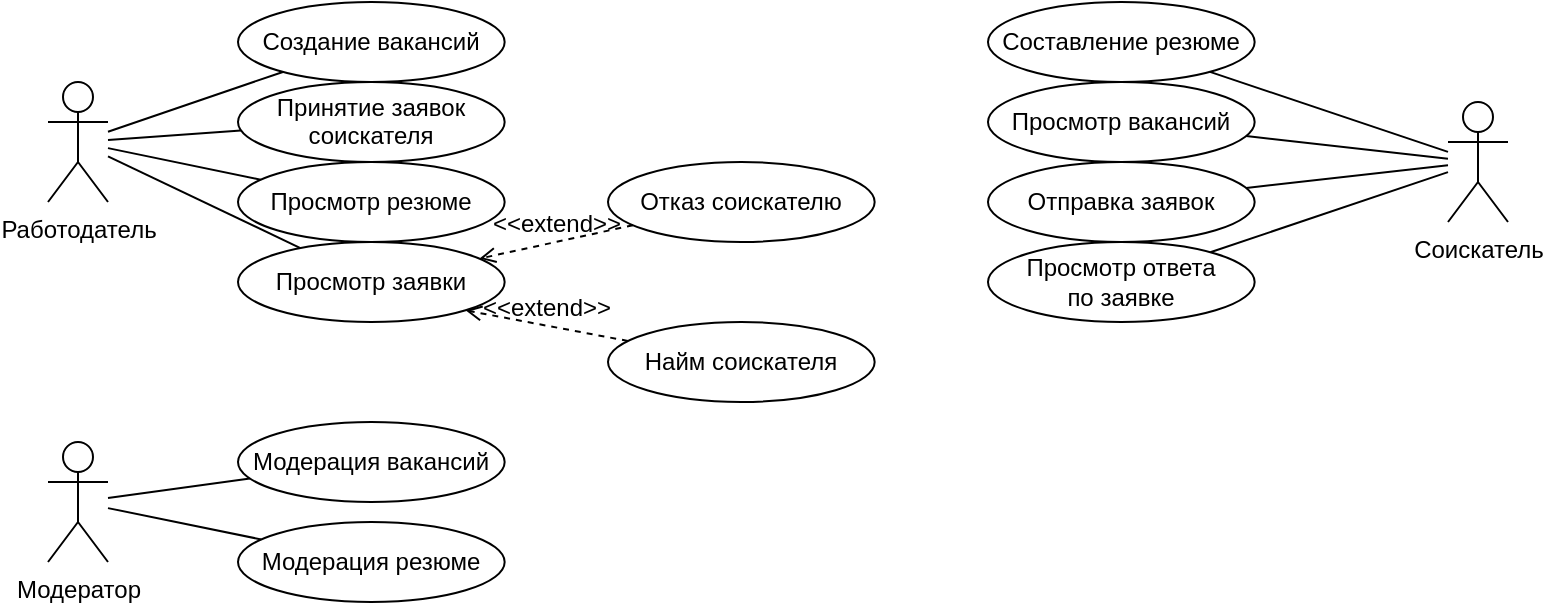 <mxfile version="15.9.1" type="github">
  <diagram id="fjzsLq3IniIXp9aOtvTI" name="Page-1">
    <mxGraphModel dx="1382" dy="764" grid="1" gridSize="10" guides="1" tooltips="1" connect="1" arrows="1" fold="1" page="1" pageScale="1" pageWidth="827" pageHeight="1169" math="0" shadow="0">
      <root>
        <mxCell id="0" />
        <mxCell id="1" parent="0" />
        <mxCell id="CcIp5QZzz_aBqonarOhr-11" style="edgeStyle=none;rounded=0;orthogonalLoop=1;jettySize=auto;html=1;fontSize=12;endArrow=none;endFill=0;" parent="1" source="DT9ul_qBTx6qvtO5IMJX-2" target="CcIp5QZzz_aBqonarOhr-12" edge="1">
          <mxGeometry relative="1" as="geometry">
            <mxPoint x="190" y="230" as="targetPoint" />
          </mxGeometry>
        </mxCell>
        <mxCell id="DT9ul_qBTx6qvtO5IMJX-2" value="Работодатель" style="shape=umlActor;verticalLabelPosition=bottom;verticalAlign=top;html=1;outlineConnect=0;" parent="1" vertex="1">
          <mxGeometry x="50" y="90" width="30" height="60" as="geometry" />
        </mxCell>
        <mxCell id="CcIp5QZzz_aBqonarOhr-4" value="" style="edgeStyle=none;rounded=0;orthogonalLoop=1;jettySize=auto;html=1;fontSize=12;endArrow=none;endFill=0;" parent="1" source="DT9ul_qBTx6qvtO5IMJX-3" target="DT9ul_qBTx6qvtO5IMJX-2" edge="1">
          <mxGeometry relative="1" as="geometry" />
        </mxCell>
        <mxCell id="DT9ul_qBTx6qvtO5IMJX-3" value="&lt;p style=&quot;line-height: 110% ; font-size: 12px&quot;&gt;Создание вакансий&lt;/p&gt;" style="ellipse;whiteSpace=wrap;html=1;fontSize=12;" parent="1" vertex="1">
          <mxGeometry x="145" y="50" width="133.33" height="40" as="geometry" />
        </mxCell>
        <mxCell id="CcIp5QZzz_aBqonarOhr-5" value="" style="edgeStyle=none;rounded=0;orthogonalLoop=1;jettySize=auto;html=1;fontSize=12;endArrow=none;endFill=0;" parent="1" source="DT9ul_qBTx6qvtO5IMJX-7" target="DT9ul_qBTx6qvtO5IMJX-2" edge="1">
          <mxGeometry relative="1" as="geometry" />
        </mxCell>
        <mxCell id="DT9ul_qBTx6qvtO5IMJX-7" value="&lt;p style=&quot;line-height: 110% ; font-size: 12px&quot;&gt;Принятие заявок соискателя&lt;/p&gt;" style="ellipse;whiteSpace=wrap;html=1;fontSize=12;" parent="1" vertex="1">
          <mxGeometry x="145" y="90" width="133.33" height="40" as="geometry" />
        </mxCell>
        <mxCell id="CcIp5QZzz_aBqonarOhr-6" style="edgeStyle=none;rounded=0;orthogonalLoop=1;jettySize=auto;html=1;fontSize=12;endArrow=none;endFill=0;" parent="1" source="DT9ul_qBTx6qvtO5IMJX-10" target="DT9ul_qBTx6qvtO5IMJX-2" edge="1">
          <mxGeometry relative="1" as="geometry" />
        </mxCell>
        <mxCell id="DT9ul_qBTx6qvtO5IMJX-10" value="&lt;p style=&quot;line-height: 110% ; font-size: 12px&quot;&gt;Просмотр резюме&lt;/p&gt;" style="ellipse;whiteSpace=wrap;html=1;fontSize=12;" parent="1" vertex="1">
          <mxGeometry x="145" y="130" width="133.33" height="40" as="geometry" />
        </mxCell>
        <mxCell id="DT9ul_qBTx6qvtO5IMJX-14" value="&lt;p style=&quot;line-height: 110% ; font-size: 12px&quot;&gt;Составление резюме&lt;/p&gt;" style="ellipse;whiteSpace=wrap;html=1;fontSize=12;" parent="1" vertex="1">
          <mxGeometry x="520" y="50" width="133.33" height="40" as="geometry" />
        </mxCell>
        <mxCell id="CcIp5QZzz_aBqonarOhr-7" style="edgeStyle=none;rounded=0;orthogonalLoop=1;jettySize=auto;html=1;fontSize=12;endArrow=none;endFill=0;" parent="1" source="DT9ul_qBTx6qvtO5IMJX-16" target="DT9ul_qBTx6qvtO5IMJX-14" edge="1">
          <mxGeometry relative="1" as="geometry" />
        </mxCell>
        <mxCell id="CcIp5QZzz_aBqonarOhr-8" style="edgeStyle=none;rounded=0;orthogonalLoop=1;jettySize=auto;html=1;fontSize=12;endArrow=none;endFill=0;" parent="1" source="DT9ul_qBTx6qvtO5IMJX-16" target="DT9ul_qBTx6qvtO5IMJX-18" edge="1">
          <mxGeometry relative="1" as="geometry" />
        </mxCell>
        <mxCell id="CcIp5QZzz_aBqonarOhr-9" style="edgeStyle=none;rounded=0;orthogonalLoop=1;jettySize=auto;html=1;fontSize=12;endArrow=none;endFill=0;" parent="1" source="DT9ul_qBTx6qvtO5IMJX-16" target="DT9ul_qBTx6qvtO5IMJX-21" edge="1">
          <mxGeometry relative="1" as="geometry" />
        </mxCell>
        <mxCell id="DT9ul_qBTx6qvtO5IMJX-16" value="Соискатель" style="shape=umlActor;verticalLabelPosition=bottom;verticalAlign=top;html=1;outlineConnect=0;" parent="1" vertex="1">
          <mxGeometry x="750" y="100" width="30" height="60" as="geometry" />
        </mxCell>
        <mxCell id="DT9ul_qBTx6qvtO5IMJX-18" value="&lt;p style=&quot;line-height: 110% ; font-size: 12px&quot;&gt;Просмотр вакансий&lt;br&gt;&lt;/p&gt;" style="ellipse;whiteSpace=wrap;html=1;fontSize=12;" parent="1" vertex="1">
          <mxGeometry x="520" y="90" width="133.33" height="40" as="geometry" />
        </mxCell>
        <mxCell id="DT9ul_qBTx6qvtO5IMJX-21" value="&lt;p style=&quot;line-height: 110% ; font-size: 12px&quot;&gt;Отправка заявок&lt;/p&gt;" style="ellipse;whiteSpace=wrap;html=1;fontSize=12;" parent="1" vertex="1">
          <mxGeometry x="520" y="130" width="133.33" height="40" as="geometry" />
        </mxCell>
        <mxCell id="CcIp5QZzz_aBqonarOhr-10" style="edgeStyle=none;rounded=0;orthogonalLoop=1;jettySize=auto;html=1;fontSize=12;endArrow=none;endFill=0;" parent="1" source="DT9ul_qBTx6qvtO5IMJX-24" target="DT9ul_qBTx6qvtO5IMJX-25" edge="1">
          <mxGeometry relative="1" as="geometry" />
        </mxCell>
        <mxCell id="DT9ul_qBTx6qvtO5IMJX-24" value="Модератор" style="shape=umlActor;verticalLabelPosition=bottom;verticalAlign=top;html=1;outlineConnect=0;" parent="1" vertex="1">
          <mxGeometry x="50" y="270" width="30" height="60" as="geometry" />
        </mxCell>
        <mxCell id="DT9ul_qBTx6qvtO5IMJX-25" value="&lt;p style=&quot;line-height: 110% ; font-size: 12px&quot;&gt;Модерация вакансий&lt;/p&gt;" style="ellipse;whiteSpace=wrap;html=1;fontSize=12;" parent="1" vertex="1">
          <mxGeometry x="145" y="260" width="133.33" height="40" as="geometry" />
        </mxCell>
        <mxCell id="CcIp5QZzz_aBqonarOhr-12" value="Просмотр заявки" style="ellipse;whiteSpace=wrap;html=1;fontSize=12;" parent="1" vertex="1">
          <mxGeometry x="145" y="170" width="133.33" height="40" as="geometry" />
        </mxCell>
        <mxCell id="CcIp5QZzz_aBqonarOhr-13" value="Отказ соискателю" style="ellipse;whiteSpace=wrap;html=1;fontSize=12;" parent="1" vertex="1">
          <mxGeometry x="330" y="130" width="133.33" height="40" as="geometry" />
        </mxCell>
        <mxCell id="CcIp5QZzz_aBqonarOhr-14" value="Найм соискателя" style="ellipse;whiteSpace=wrap;html=1;fontSize=12;" parent="1" vertex="1">
          <mxGeometry x="330" y="210" width="133.33" height="40" as="geometry" />
        </mxCell>
        <mxCell id="CcIp5QZzz_aBqonarOhr-15" value="&amp;lt;&amp;lt;extend&amp;gt;&amp;gt;" style="html=1;verticalAlign=bottom;labelBackgroundColor=none;endArrow=open;endFill=0;dashed=1;fontSize=12;" parent="1" source="CcIp5QZzz_aBqonarOhr-13" target="CcIp5QZzz_aBqonarOhr-12" edge="1">
          <mxGeometry width="160" relative="1" as="geometry">
            <mxPoint x="240" y="200" as="sourcePoint" />
            <mxPoint x="400" y="200" as="targetPoint" />
          </mxGeometry>
        </mxCell>
        <mxCell id="CcIp5QZzz_aBqonarOhr-16" value="&amp;lt;&amp;lt;extend&amp;gt;&amp;gt;" style="html=1;verticalAlign=bottom;labelBackgroundColor=none;endArrow=open;endFill=0;dashed=1;fontSize=12;entryX=1;entryY=1;entryDx=0;entryDy=0;" parent="1" source="CcIp5QZzz_aBqonarOhr-14" target="CcIp5QZzz_aBqonarOhr-12" edge="1">
          <mxGeometry width="160" relative="1" as="geometry">
            <mxPoint x="340.0" y="240" as="sourcePoint" />
            <mxPoint x="273.33" y="240" as="targetPoint" />
          </mxGeometry>
        </mxCell>
        <mxCell id="CcIp5QZzz_aBqonarOhr-18" style="edgeStyle=none;rounded=0;orthogonalLoop=1;jettySize=auto;html=1;fontSize=12;endArrow=none;endFill=0;" parent="1" source="CcIp5QZzz_aBqonarOhr-17" target="DT9ul_qBTx6qvtO5IMJX-16" edge="1">
          <mxGeometry relative="1" as="geometry" />
        </mxCell>
        <mxCell id="CcIp5QZzz_aBqonarOhr-17" value="Просмотр ответа&lt;br&gt;по заявке" style="ellipse;whiteSpace=wrap;html=1;fontSize=12;" parent="1" vertex="1">
          <mxGeometry x="520" y="170" width="133.33" height="40" as="geometry" />
        </mxCell>
        <mxCell id="EBZfGWMtCUAYEx1PLNoq-1" style="edgeStyle=none;rounded=0;orthogonalLoop=1;jettySize=auto;html=1;fontSize=12;endArrow=none;endFill=0;" edge="1" parent="1" target="EBZfGWMtCUAYEx1PLNoq-2" source="DT9ul_qBTx6qvtO5IMJX-24">
          <mxGeometry relative="1" as="geometry">
            <mxPoint x="80" y="340" as="sourcePoint" />
          </mxGeometry>
        </mxCell>
        <mxCell id="EBZfGWMtCUAYEx1PLNoq-2" value="&lt;p style=&quot;line-height: 110% ; font-size: 12px&quot;&gt;Модерация резюме&lt;/p&gt;" style="ellipse;whiteSpace=wrap;html=1;fontSize=12;" vertex="1" parent="1">
          <mxGeometry x="145" y="310" width="133.33" height="40" as="geometry" />
        </mxCell>
      </root>
    </mxGraphModel>
  </diagram>
</mxfile>
